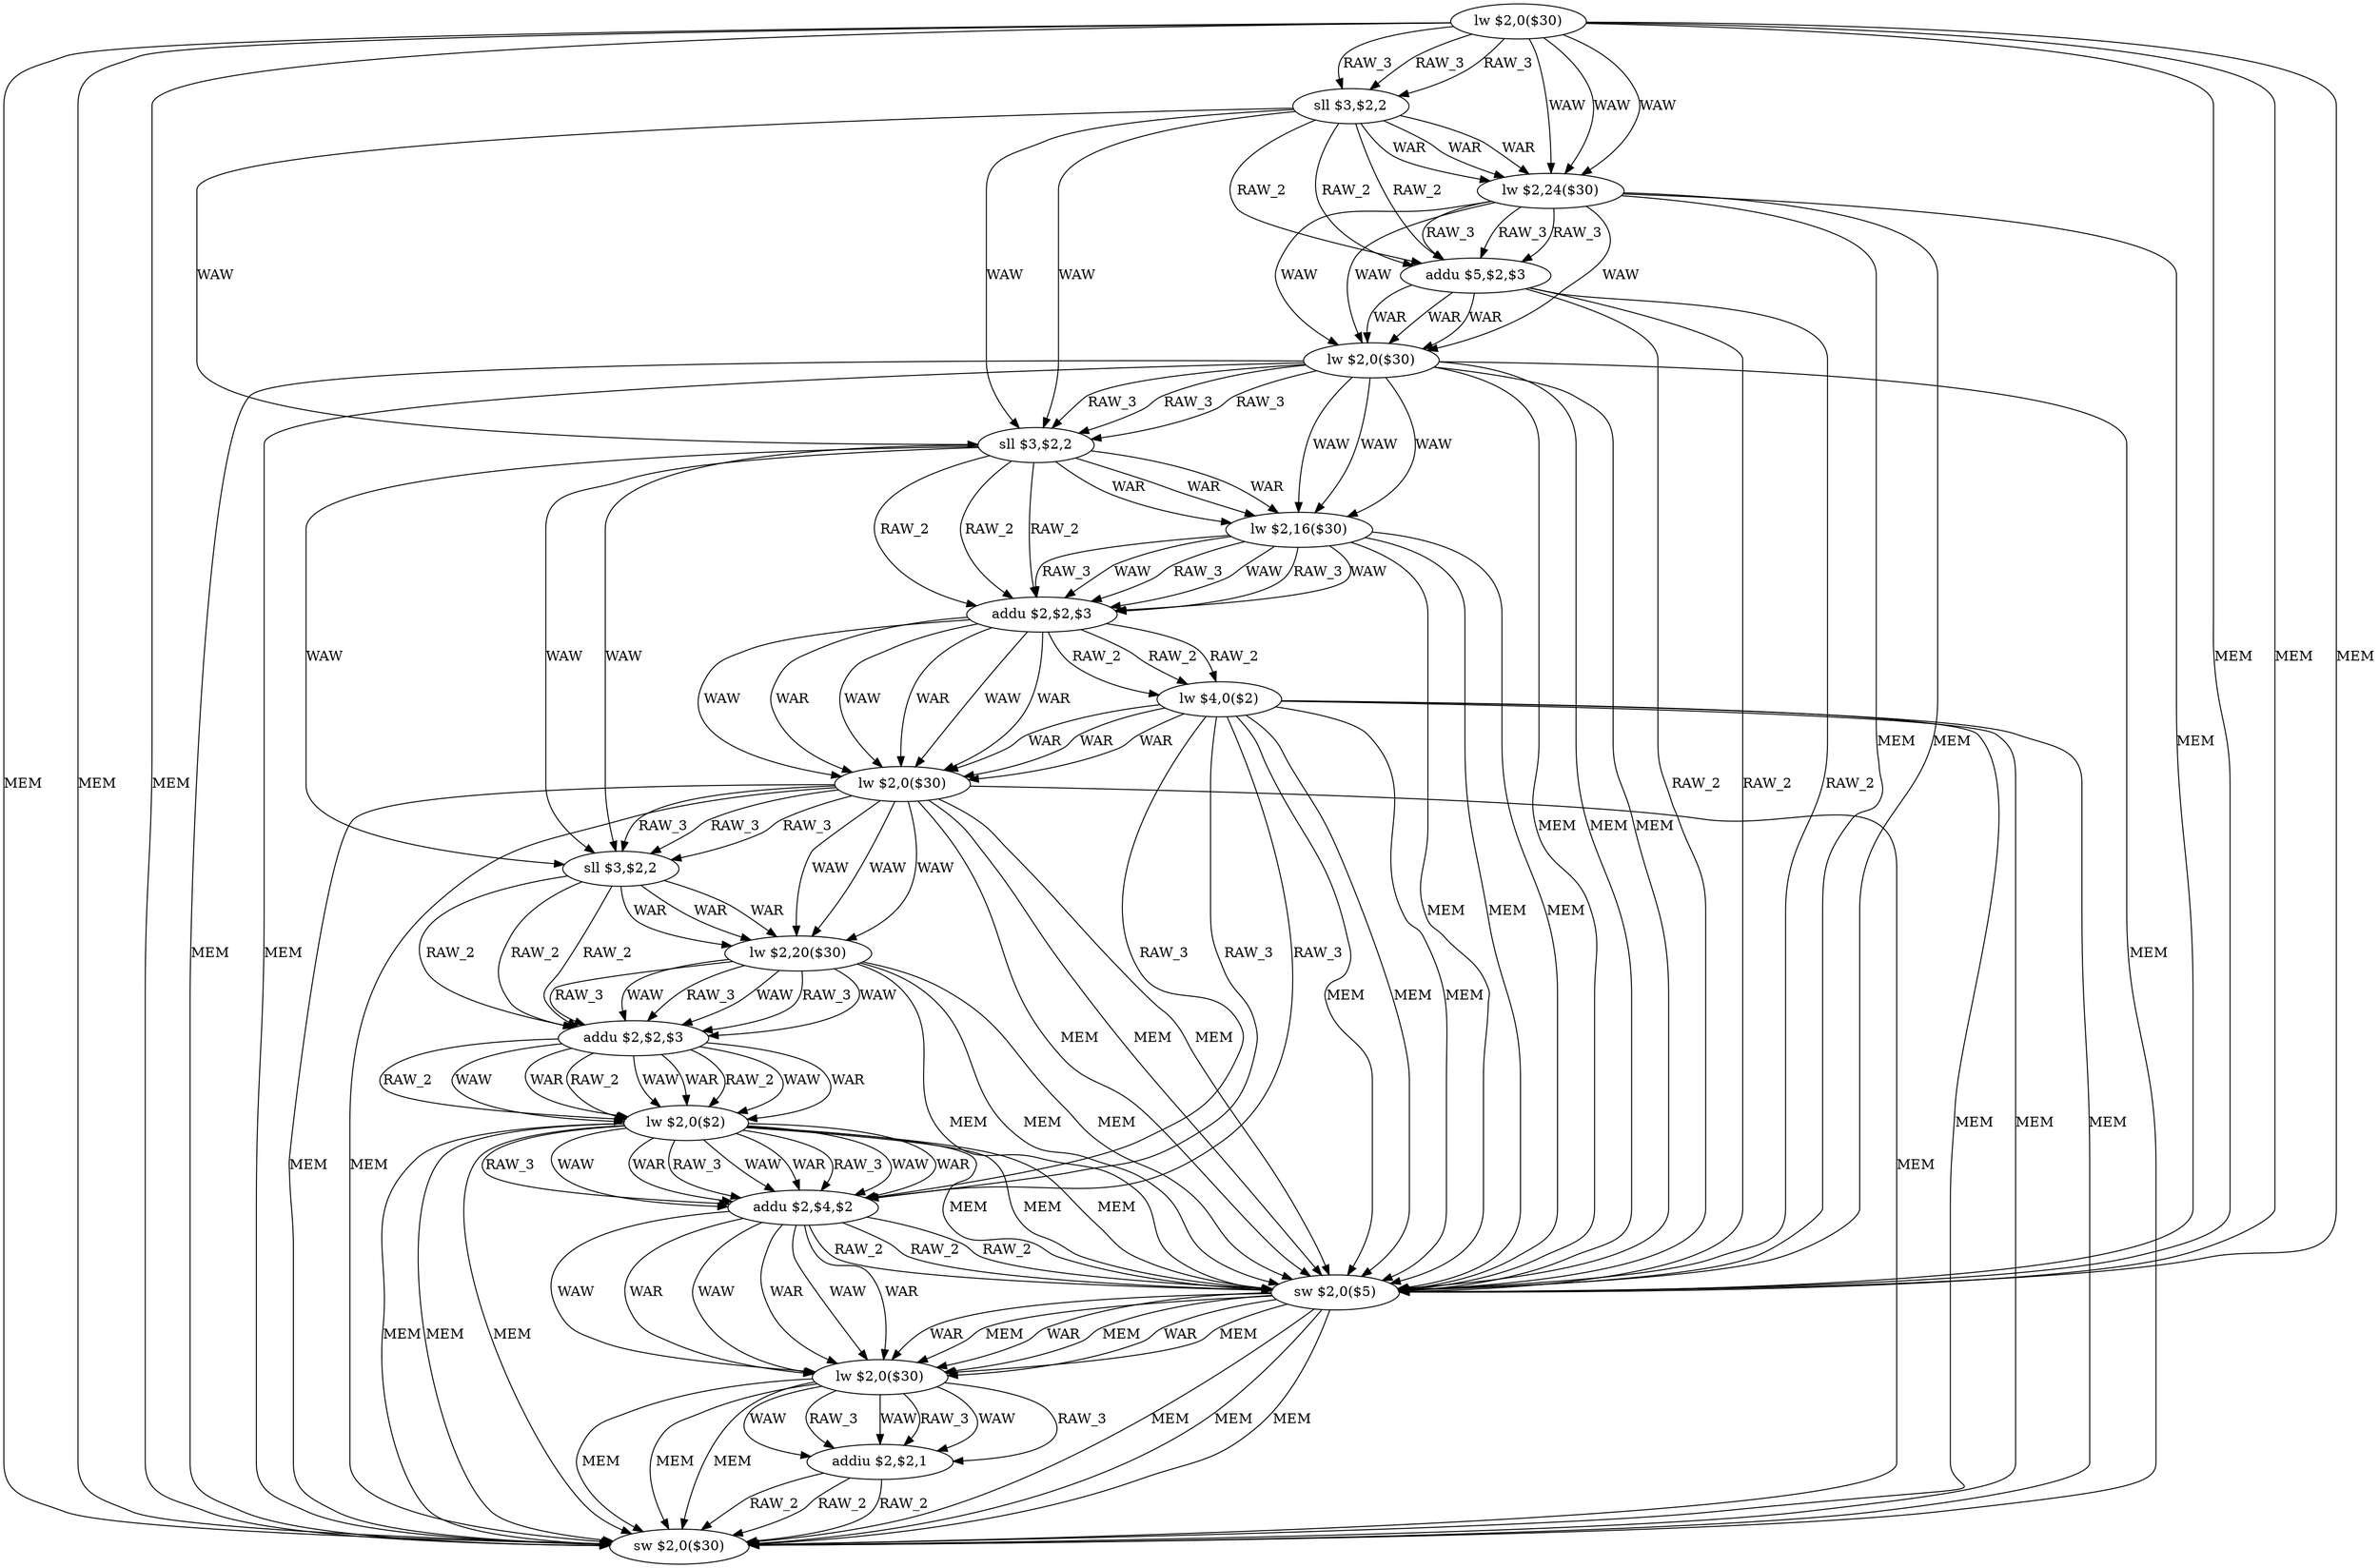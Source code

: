 digraph G1 {
node [shape = ellipse];
i0 [label = "lw $2,0($30)"] ;
i0 ->  i1 [label= "RAW_3"];
i0 ->  i2 [label= "WAW"];
i0 ->  i15 [label= "MEM"];
i0 ->  i18 [label= "MEM"];
i0 ->  i1 [label= "RAW_3"];
i0 ->  i2 [label= "WAW"];
i0 ->  i15 [label= "MEM"];
i0 ->  i18 [label= "MEM"];
i0 ->  i1 [label= "RAW_3"];
i0 ->  i2 [label= "WAW"];
i0 ->  i15 [label= "MEM"];
i0 ->  i18 [label= "MEM"];
i1 [label = "sll $3,$2,2"] ;
i1 ->  i3 [label= "RAW_2"];
i1 ->  i5 [label= "WAW"];
i1 ->  i2 [label= "WAR"];
i1 ->  i3 [label= "RAW_2"];
i1 ->  i5 [label= "WAW"];
i1 ->  i2 [label= "WAR"];
i1 ->  i3 [label= "RAW_2"];
i1 ->  i5 [label= "WAW"];
i1 ->  i2 [label= "WAR"];
i3 [label = "addu $5,$2,$3"] ;
i3 ->  i15 [label= "RAW_2"];
i3 ->  i4 [label= "WAR"];
i3 ->  i15 [label= "RAW_2"];
i3 ->  i4 [label= "WAR"];
i3 ->  i15 [label= "RAW_2"];
i3 ->  i4 [label= "WAR"];
i15 [label = "sw $2,0($5)"] ;
i15 ->  i16 [label= "WAR"];
i15 ->  i16 [label= "MEM"];
i15 ->  i18 [label= "MEM"];
i15 ->  i16 [label= "WAR"];
i15 ->  i16 [label= "MEM"];
i15 ->  i18 [label= "MEM"];
i15 ->  i16 [label= "WAR"];
i15 ->  i16 [label= "MEM"];
i15 ->  i18 [label= "MEM"];
i16 [label = "lw $2,0($30)"] ;
i16 ->  i17 [label= "RAW_3"];
i16 ->  i17 [label= "WAW"];
i16 ->  i18 [label= "MEM"];
i16 ->  i17 [label= "RAW_3"];
i16 ->  i17 [label= "WAW"];
i16 ->  i18 [label= "MEM"];
i16 ->  i17 [label= "RAW_3"];
i16 ->  i17 [label= "WAW"];
i16 ->  i18 [label= "MEM"];
i17 [label = "addiu $2,$2,1"] ;
i17 ->  i18 [label= "RAW_2"];
i17 ->  i18 [label= "RAW_2"];
i17 ->  i18 [label= "RAW_2"];
i18 [label = "sw $2,0($30)"] ;
i4 [label = "lw $2,0($30)"] ;
i4 ->  i5 [label= "RAW_3"];
i4 ->  i6 [label= "WAW"];
i4 ->  i15 [label= "MEM"];
i4 ->  i18 [label= "MEM"];
i4 ->  i5 [label= "RAW_3"];
i4 ->  i6 [label= "WAW"];
i4 ->  i15 [label= "MEM"];
i4 ->  i18 [label= "MEM"];
i4 ->  i5 [label= "RAW_3"];
i4 ->  i6 [label= "WAW"];
i4 ->  i15 [label= "MEM"];
i4 ->  i18 [label= "MEM"];
i5 [label = "sll $3,$2,2"] ;
i5 ->  i7 [label= "RAW_2"];
i5 ->  i10 [label= "WAW"];
i5 ->  i6 [label= "WAR"];
i5 ->  i7 [label= "RAW_2"];
i5 ->  i10 [label= "WAW"];
i5 ->  i6 [label= "WAR"];
i5 ->  i7 [label= "RAW_2"];
i5 ->  i10 [label= "WAW"];
i5 ->  i6 [label= "WAR"];
i7 [label = "addu $2,$2,$3"] ;
i7 ->  i8 [label= "RAW_2"];
i7 ->  i9 [label= "WAW"];
i7 ->  i9 [label= "WAR"];
i7 ->  i8 [label= "RAW_2"];
i7 ->  i9 [label= "WAW"];
i7 ->  i9 [label= "WAR"];
i7 ->  i8 [label= "RAW_2"];
i7 ->  i9 [label= "WAW"];
i7 ->  i9 [label= "WAR"];
i8 [label = "lw $4,0($2)"] ;
i8 ->  i14 [label= "RAW_3"];
i8 ->  i9 [label= "WAR"];
i8 ->  i15 [label= "MEM"];
i8 ->  i18 [label= "MEM"];
i8 ->  i14 [label= "RAW_3"];
i8 ->  i9 [label= "WAR"];
i8 ->  i15 [label= "MEM"];
i8 ->  i18 [label= "MEM"];
i8 ->  i14 [label= "RAW_3"];
i8 ->  i9 [label= "WAR"];
i8 ->  i15 [label= "MEM"];
i8 ->  i18 [label= "MEM"];
i14 [label = "addu $2,$4,$2"] ;
i14 ->  i15 [label= "RAW_2"];
i14 ->  i16 [label= "WAW"];
i14 ->  i16 [label= "WAR"];
i14 ->  i15 [label= "RAW_2"];
i14 ->  i16 [label= "WAW"];
i14 ->  i16 [label= "WAR"];
i14 ->  i15 [label= "RAW_2"];
i14 ->  i16 [label= "WAW"];
i14 ->  i16 [label= "WAR"];
i9 [label = "lw $2,0($30)"] ;
i9 ->  i10 [label= "RAW_3"];
i9 ->  i11 [label= "WAW"];
i9 ->  i15 [label= "MEM"];
i9 ->  i18 [label= "MEM"];
i9 ->  i10 [label= "RAW_3"];
i9 ->  i11 [label= "WAW"];
i9 ->  i15 [label= "MEM"];
i9 ->  i18 [label= "MEM"];
i9 ->  i10 [label= "RAW_3"];
i9 ->  i11 [label= "WAW"];
i9 ->  i15 [label= "MEM"];
i9 ->  i18 [label= "MEM"];
i10 [label = "sll $3,$2,2"] ;
i10 ->  i12 [label= "RAW_2"];
i10 ->  i11 [label= "WAR"];
i10 ->  i12 [label= "RAW_2"];
i10 ->  i11 [label= "WAR"];
i10 ->  i12 [label= "RAW_2"];
i10 ->  i11 [label= "WAR"];
i12 [label = "addu $2,$2,$3"] ;
i12 ->  i13 [label= "RAW_2"];
i12 ->  i13 [label= "WAW"];
i12 ->  i13 [label= "WAR"];
i12 ->  i13 [label= "RAW_2"];
i12 ->  i13 [label= "WAW"];
i12 ->  i13 [label= "WAR"];
i12 ->  i13 [label= "RAW_2"];
i12 ->  i13 [label= "WAW"];
i12 ->  i13 [label= "WAR"];
i13 [label = "lw $2,0($2)"] ;
i13 ->  i14 [label= "RAW_3"];
i13 ->  i14 [label= "WAW"];
i13 ->  i14 [label= "WAR"];
i13 ->  i15 [label= "MEM"];
i13 ->  i18 [label= "MEM"];
i13 ->  i14 [label= "RAW_3"];
i13 ->  i14 [label= "WAW"];
i13 ->  i14 [label= "WAR"];
i13 ->  i15 [label= "MEM"];
i13 ->  i18 [label= "MEM"];
i13 ->  i14 [label= "RAW_3"];
i13 ->  i14 [label= "WAW"];
i13 ->  i14 [label= "WAR"];
i13 ->  i15 [label= "MEM"];
i13 ->  i18 [label= "MEM"];
i11 [label = "lw $2,20($30)"] ;
i11 ->  i12 [label= "RAW_3"];
i11 ->  i12 [label= "WAW"];
i11 ->  i15 [label= "MEM"];
i11 ->  i12 [label= "RAW_3"];
i11 ->  i12 [label= "WAW"];
i11 ->  i15 [label= "MEM"];
i11 ->  i12 [label= "RAW_3"];
i11 ->  i12 [label= "WAW"];
i11 ->  i15 [label= "MEM"];
i6 [label = "lw $2,16($30)"] ;
i6 ->  i7 [label= "RAW_3"];
i6 ->  i7 [label= "WAW"];
i6 ->  i15 [label= "MEM"];
i6 ->  i7 [label= "RAW_3"];
i6 ->  i7 [label= "WAW"];
i6 ->  i15 [label= "MEM"];
i6 ->  i7 [label= "RAW_3"];
i6 ->  i7 [label= "WAW"];
i6 ->  i15 [label= "MEM"];
i2 [label = "lw $2,24($30)"] ;
i2 ->  i3 [label= "RAW_3"];
i2 ->  i4 [label= "WAW"];
i2 ->  i15 [label= "MEM"];
i2 ->  i3 [label= "RAW_3"];
i2 ->  i4 [label= "WAW"];
i2 ->  i15 [label= "MEM"];
i2 ->  i3 [label= "RAW_3"];
i2 ->  i4 [label= "WAW"];
i2 ->  i15 [label= "MEM"];
}
